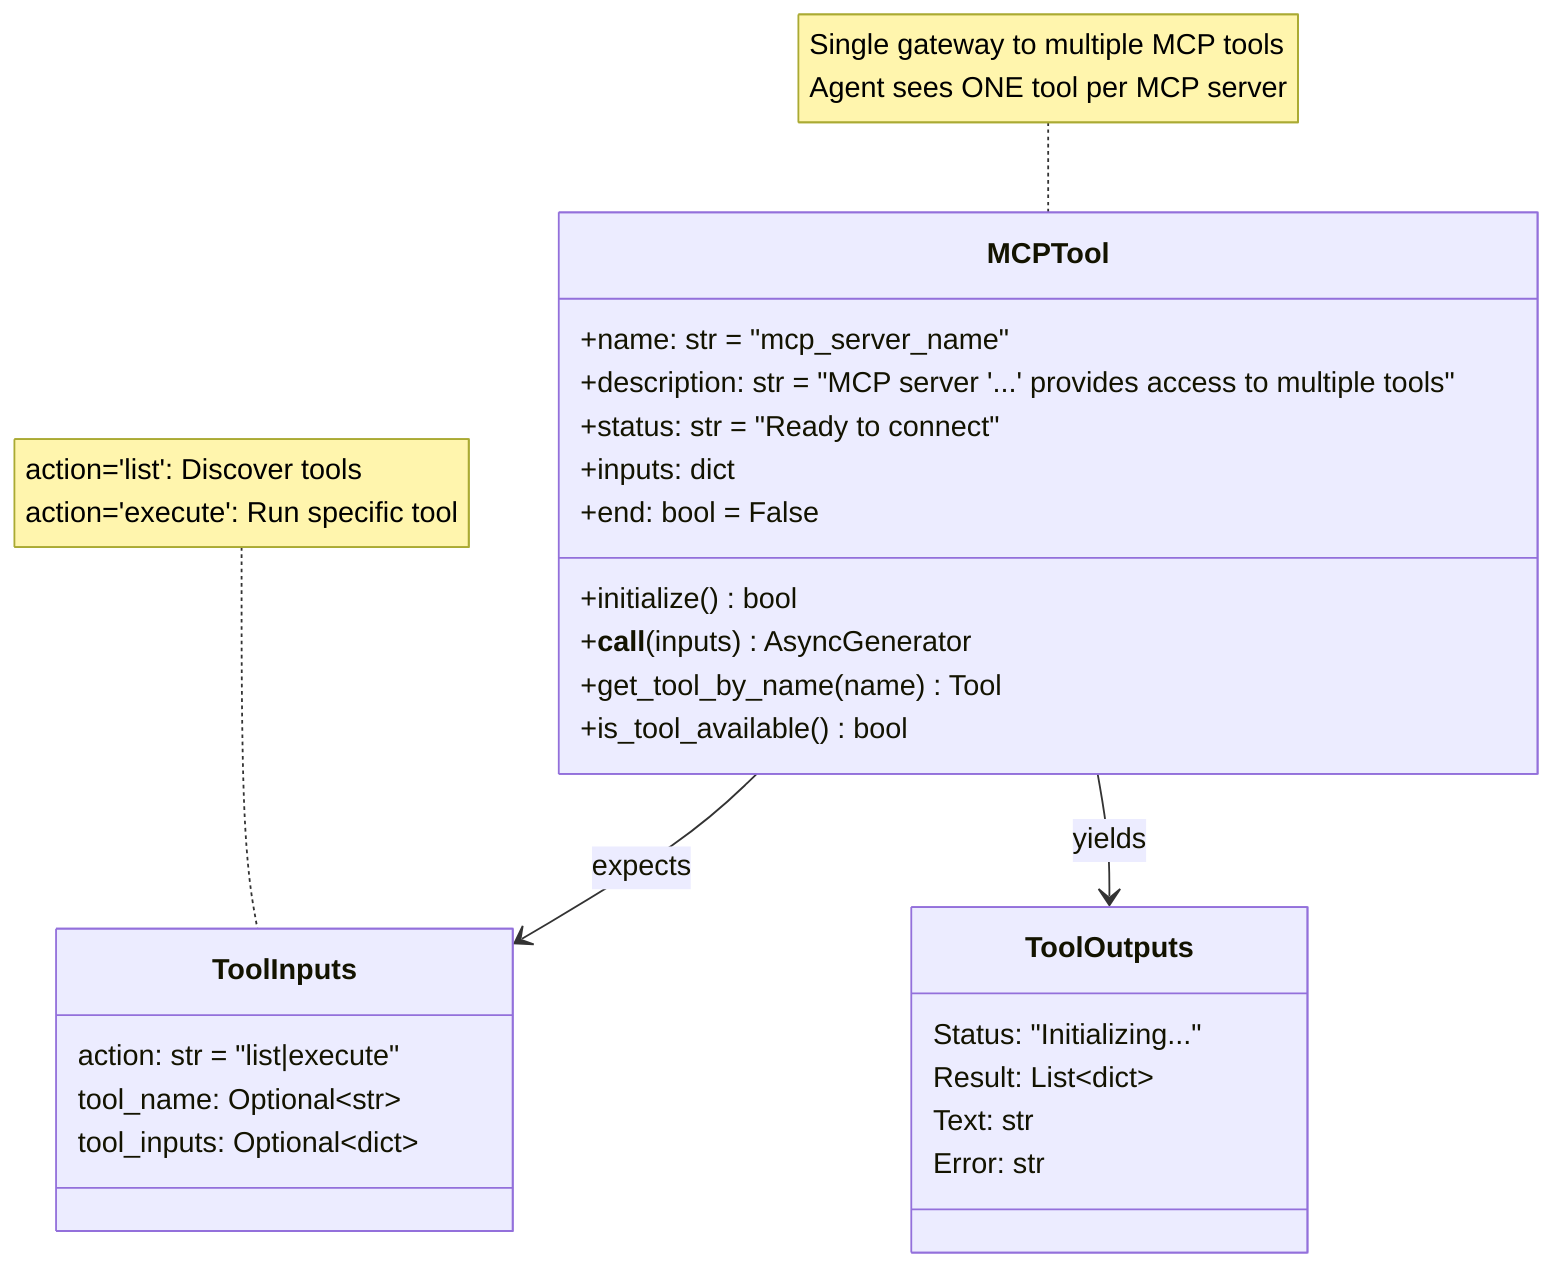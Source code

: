 classDiagram
    class MCPTool {
        +name: str = "mcp_server_name"
        +description: str = "MCP server '...' provides access to multiple tools"
        +status: str = "Ready to connect"
        +inputs: dict
        +end: bool = False
        
        +initialize() bool
        +__call__(inputs) AsyncGenerator
        +get_tool_by_name(name) Tool
        +is_tool_available() bool
    }
    
    class ToolInputs {
        action: str = "list|execute"
        tool_name: Optional~str~
        tool_inputs: Optional~dict~
    }
    
    class ToolOutputs {
        Status: "Initializing..."
        Result: List~dict~
        Text: str
        Error: str
    }
    
    MCPTool --> ToolInputs : expects
    MCPTool --> ToolOutputs : yields
    
    note for MCPTool "Single gateway to multiple MCP tools<br/>Agent sees ONE tool per MCP server"
    note for ToolInputs "action='list': Discover tools<br/>action='execute': Run specific tool"
